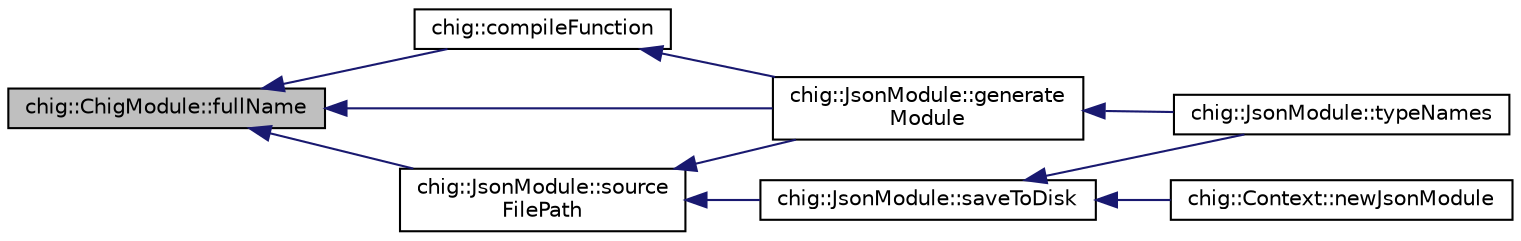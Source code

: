 digraph "chig::ChigModule::fullName"
{
 // INTERACTIVE_SVG=YES
  edge [fontname="Helvetica",fontsize="10",labelfontname="Helvetica",labelfontsize="10"];
  node [fontname="Helvetica",fontsize="10",shape=record];
  rankdir="LR";
  Node42 [label="chig::ChigModule::fullName",height=0.2,width=0.4,color="black", fillcolor="grey75", style="filled", fontcolor="black"];
  Node42 -> Node43 [dir="back",color="midnightblue",fontsize="10",style="solid",fontname="Helvetica"];
  Node43 [label="chig::compileFunction",height=0.2,width=0.4,color="black", fillcolor="white", style="filled",URL="$namespacechig.html#a4f26546c4bc76c31cc822d0365be0f30"];
  Node43 -> Node44 [dir="back",color="midnightblue",fontsize="10",style="solid",fontname="Helvetica"];
  Node44 [label="chig::JsonModule::generate\lModule",height=0.2,width=0.4,color="black", fillcolor="white", style="filled",URL="$structchig_1_1JsonModule.html#a073e960b2d6f07ffaa983a61f8b0f635"];
  Node44 -> Node45 [dir="back",color="midnightblue",fontsize="10",style="solid",fontname="Helvetica"];
  Node45 [label="chig::JsonModule::typeNames",height=0.2,width=0.4,color="black", fillcolor="white", style="filled",URL="$structchig_1_1JsonModule.html#ac0085e28a8ff704511c0a4bb1f8eb42d",tooltip="Get the possible DataType names. "];
  Node42 -> Node44 [dir="back",color="midnightblue",fontsize="10",style="solid",fontname="Helvetica"];
  Node42 -> Node46 [dir="back",color="midnightblue",fontsize="10",style="solid",fontname="Helvetica"];
  Node46 [label="chig::JsonModule::source\lFilePath",height=0.2,width=0.4,color="black", fillcolor="white", style="filled",URL="$structchig_1_1JsonModule.html#a8633e9bfc529b8a88a6a12c253f99e53"];
  Node46 -> Node44 [dir="back",color="midnightblue",fontsize="10",style="solid",fontname="Helvetica"];
  Node46 -> Node47 [dir="back",color="midnightblue",fontsize="10",style="solid",fontname="Helvetica"];
  Node47 [label="chig::JsonModule::saveToDisk",height=0.2,width=0.4,color="black", fillcolor="white", style="filled",URL="$structchig_1_1JsonModule.html#ae0301727a42a28a7ec2b7116f6d54e04"];
  Node47 -> Node48 [dir="back",color="midnightblue",fontsize="10",style="solid",fontname="Helvetica"];
  Node48 [label="chig::Context::newJsonModule",height=0.2,width=0.4,color="black", fillcolor="white", style="filled",URL="$structchig_1_1Context.html#a9c11bfd47be5c451906840f293fa82c2"];
  Node47 -> Node45 [dir="back",color="midnightblue",fontsize="10",style="solid",fontname="Helvetica"];
}
